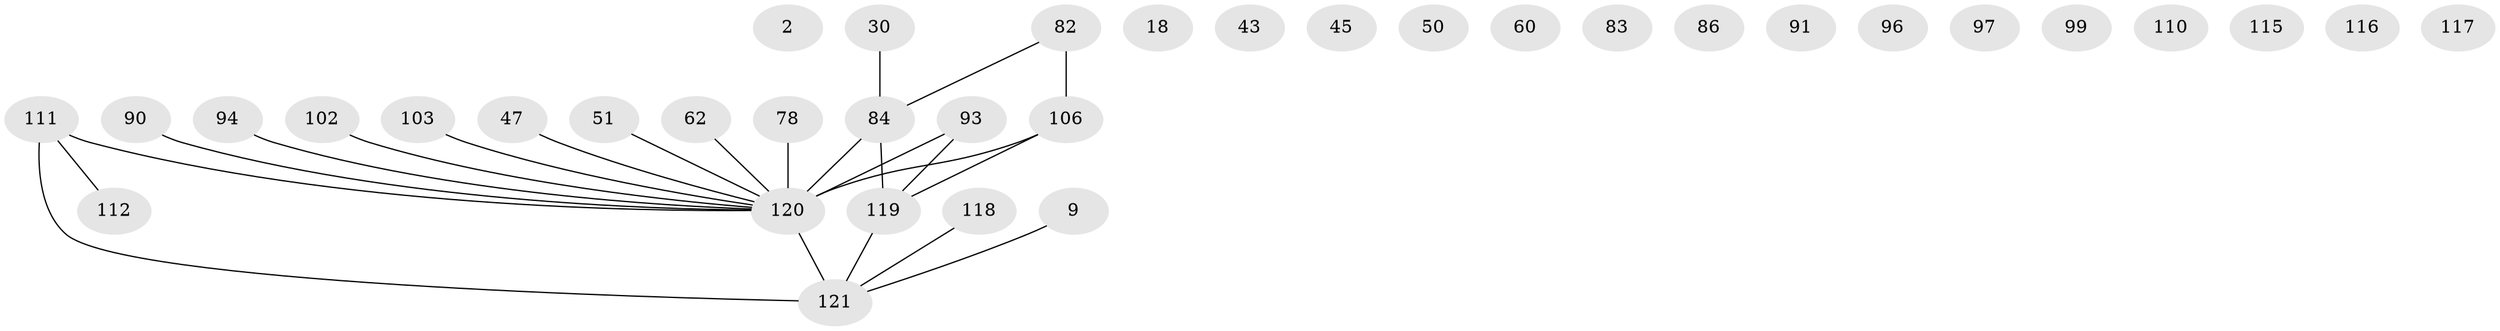 // original degree distribution, {1: 0.2727272727272727, 0: 0.09090909090909091, 3: 0.23140495867768596, 5: 0.04132231404958678, 4: 0.08264462809917356, 2: 0.2727272727272727, 6: 0.008264462809917356}
// Generated by graph-tools (version 1.1) at 2025/44/03/04/25 21:44:08]
// undirected, 36 vertices, 24 edges
graph export_dot {
graph [start="1"]
  node [color=gray90,style=filled];
  2;
  9;
  18 [super="+15"];
  30;
  43;
  45;
  47;
  50 [super="+14"];
  51;
  60;
  62;
  78;
  82 [super="+3"];
  83;
  84 [super="+12+23+76"];
  86;
  90;
  91 [super="+88"];
  93 [super="+59"];
  94 [super="+56+85"];
  96;
  97;
  99;
  102;
  103;
  106 [super="+87+58+74"];
  110 [super="+27"];
  111 [super="+52+104+101"];
  112 [super="+105"];
  115 [super="+79+108"];
  116;
  117;
  118;
  119 [super="+29+114"];
  120 [super="+8+95+113+70+33"];
  121 [super="+71+89+81"];
  9 -- 121;
  30 -- 84;
  47 -- 120;
  51 -- 120;
  62 -- 120;
  78 -- 120;
  82 -- 84;
  82 -- 106 [weight=2];
  84 -- 119 [weight=2];
  84 -- 120 [weight=5];
  90 -- 120;
  93 -- 120 [weight=3];
  93 -- 119;
  94 -- 120;
  102 -- 120;
  103 -- 120;
  106 -- 120 [weight=4];
  106 -- 119;
  111 -- 121 [weight=3];
  111 -- 112;
  111 -- 120 [weight=2];
  118 -- 121;
  119 -- 121 [weight=3];
  120 -- 121 [weight=2];
}
